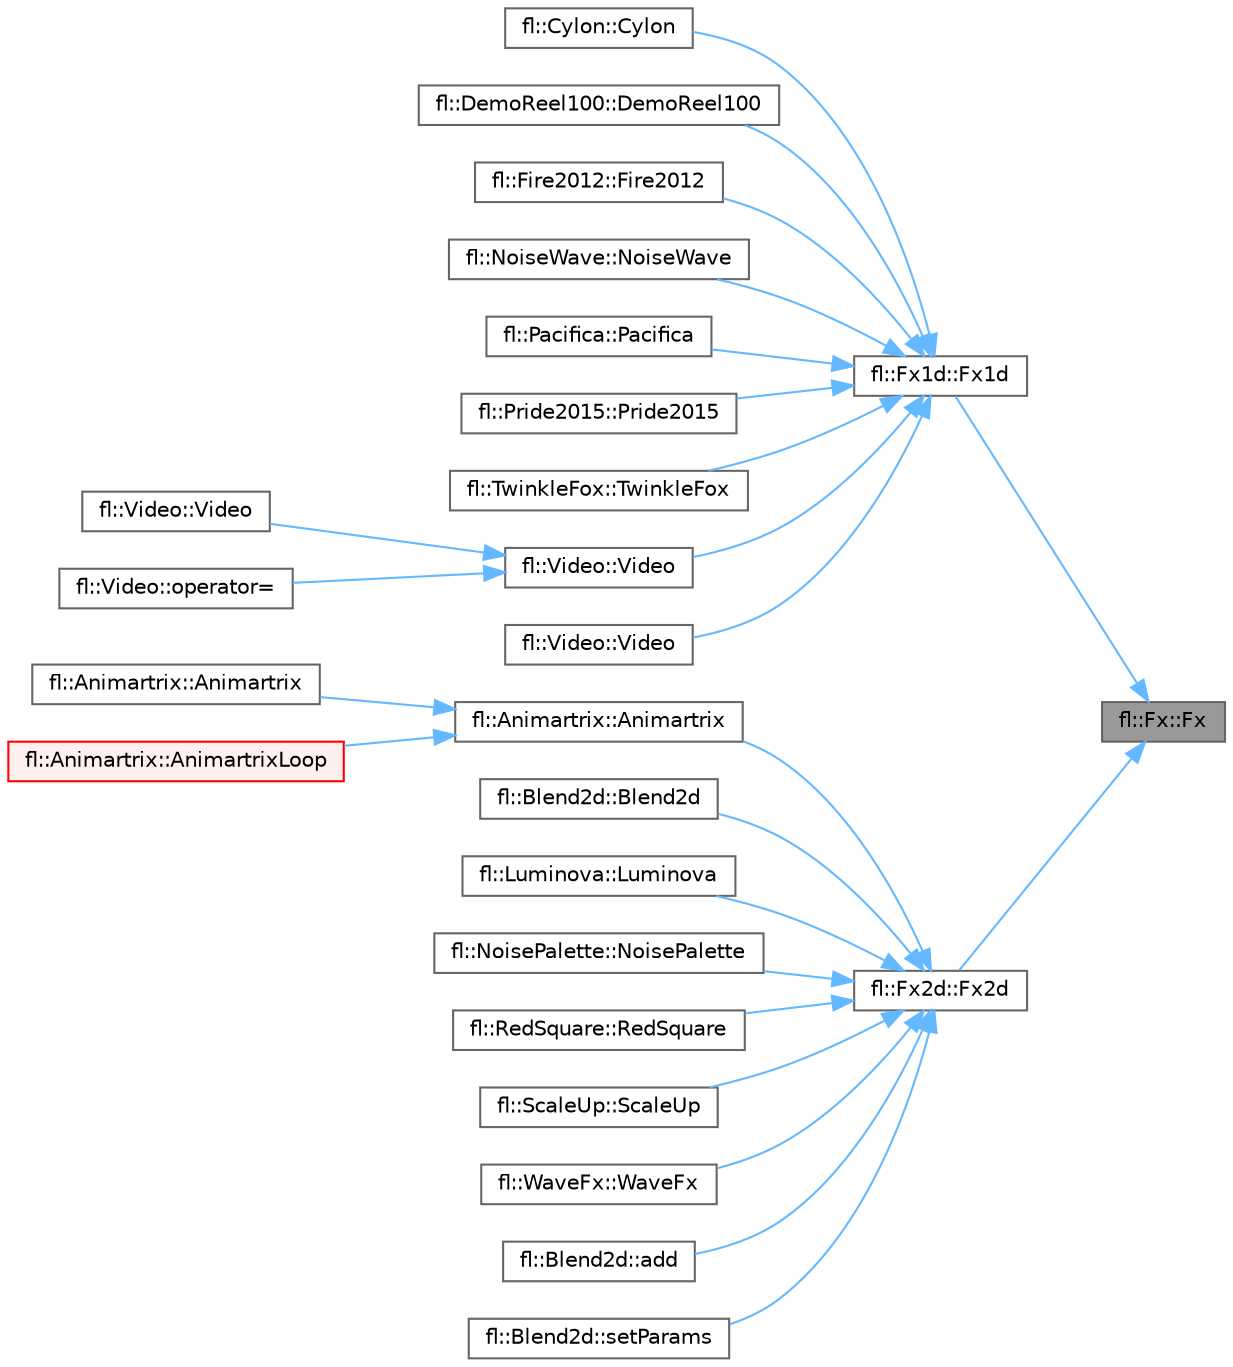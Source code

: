 digraph "fl::Fx::Fx"
{
 // INTERACTIVE_SVG=YES
 // LATEX_PDF_SIZE
  bgcolor="transparent";
  edge [fontname=Helvetica,fontsize=10,labelfontname=Helvetica,labelfontsize=10];
  node [fontname=Helvetica,fontsize=10,shape=box,height=0.2,width=0.4];
  rankdir="RL";
  Node1 [id="Node000001",label="fl::Fx::Fx",height=0.2,width=0.4,color="gray40", fillcolor="grey60", style="filled", fontcolor="black",tooltip=" "];
  Node1 -> Node2 [id="edge1_Node000001_Node000002",dir="back",color="steelblue1",style="solid",tooltip=" "];
  Node2 [id="Node000002",label="fl::Fx1d::Fx1d",height=0.2,width=0.4,color="grey40", fillcolor="white", style="filled",URL="$d4/d1c/classfl_1_1_fx1d_ab7fbbc350f5c43865846e2338b502c41.html#ab7fbbc350f5c43865846e2338b502c41",tooltip=" "];
  Node2 -> Node3 [id="edge2_Node000002_Node000003",dir="back",color="steelblue1",style="solid",tooltip=" "];
  Node3 [id="Node000003",label="fl::Cylon::Cylon",height=0.2,width=0.4,color="grey40", fillcolor="white", style="filled",URL="$dc/dd6/classfl_1_1_cylon_a47abb4edcba00b2f66498ae3b7e0bac9.html#a47abb4edcba00b2f66498ae3b7e0bac9",tooltip=" "];
  Node2 -> Node4 [id="edge3_Node000002_Node000004",dir="back",color="steelblue1",style="solid",tooltip=" "];
  Node4 [id="Node000004",label="fl::DemoReel100::DemoReel100",height=0.2,width=0.4,color="grey40", fillcolor="white", style="filled",URL="$d1/d60/classfl_1_1_demo_reel100_a52204ee48ff3ea4e5243c26a50802f2a.html#a52204ee48ff3ea4e5243c26a50802f2a",tooltip=" "];
  Node2 -> Node5 [id="edge4_Node000002_Node000005",dir="back",color="steelblue1",style="solid",tooltip=" "];
  Node5 [id="Node000005",label="fl::Fire2012::Fire2012",height=0.2,width=0.4,color="grey40", fillcolor="white", style="filled",URL="$d5/d9b/classfl_1_1_fire2012_ae1177dfd43990cfaa4eb7ffb1b9b7a5e.html#ae1177dfd43990cfaa4eb7ffb1b9b7a5e",tooltip=" "];
  Node2 -> Node6 [id="edge5_Node000002_Node000006",dir="back",color="steelblue1",style="solid",tooltip=" "];
  Node6 [id="Node000006",label="fl::NoiseWave::NoiseWave",height=0.2,width=0.4,color="grey40", fillcolor="white", style="filled",URL="$d5/d3c/classfl_1_1_noise_wave_a61c2165ace51038aafb7338b76fb672d.html#a61c2165ace51038aafb7338b76fb672d",tooltip=" "];
  Node2 -> Node7 [id="edge6_Node000002_Node000007",dir="back",color="steelblue1",style="solid",tooltip=" "];
  Node7 [id="Node000007",label="fl::Pacifica::Pacifica",height=0.2,width=0.4,color="grey40", fillcolor="white", style="filled",URL="$d2/db2/classfl_1_1_pacifica_a1cb67ac88a3d744f84ff82ba057be45c.html#a1cb67ac88a3d744f84ff82ba057be45c",tooltip=" "];
  Node2 -> Node8 [id="edge7_Node000002_Node000008",dir="back",color="steelblue1",style="solid",tooltip=" "];
  Node8 [id="Node000008",label="fl::Pride2015::Pride2015",height=0.2,width=0.4,color="grey40", fillcolor="white", style="filled",URL="$df/d11/classfl_1_1_pride2015_a2d132ed65d49974a9528488f888f4b27.html#a2d132ed65d49974a9528488f888f4b27",tooltip=" "];
  Node2 -> Node9 [id="edge8_Node000002_Node000009",dir="back",color="steelblue1",style="solid",tooltip=" "];
  Node9 [id="Node000009",label="fl::TwinkleFox::TwinkleFox",height=0.2,width=0.4,color="grey40", fillcolor="white", style="filled",URL="$de/db5/classfl_1_1_twinkle_fox_a99aa1e90fbd791186b6fc4708dabad80.html#a99aa1e90fbd791186b6fc4708dabad80",tooltip=" "];
  Node2 -> Node10 [id="edge9_Node000002_Node000010",dir="back",color="steelblue1",style="solid",tooltip=" "];
  Node10 [id="Node000010",label="fl::Video::Video",height=0.2,width=0.4,color="grey40", fillcolor="white", style="filled",URL="$d0/d4b/classfl_1_1_video_ae45eb5d3600200e3e848dc38f95db8dc.html#ae45eb5d3600200e3e848dc38f95db8dc",tooltip=" "];
  Node10 -> Node11 [id="edge10_Node000010_Node000011",dir="back",color="steelblue1",style="solid",tooltip=" "];
  Node11 [id="Node000011",label="fl::Video::Video",height=0.2,width=0.4,color="grey40", fillcolor="white", style="filled",URL="$d0/d4b/classfl_1_1_video_a4207ab0c7a5a8e9a7df579ce98846fb7.html#a4207ab0c7a5a8e9a7df579ce98846fb7",tooltip=" "];
  Node10 -> Node12 [id="edge11_Node000010_Node000012",dir="back",color="steelblue1",style="solid",tooltip=" "];
  Node12 [id="Node000012",label="fl::Video::operator=",height=0.2,width=0.4,color="grey40", fillcolor="white", style="filled",URL="$d0/d4b/classfl_1_1_video_ab89d0f4548bf53c6fea0025cda03f970.html#ab89d0f4548bf53c6fea0025cda03f970",tooltip=" "];
  Node2 -> Node13 [id="edge12_Node000002_Node000013",dir="back",color="steelblue1",style="solid",tooltip=" "];
  Node13 [id="Node000013",label="fl::Video::Video",height=0.2,width=0.4,color="grey40", fillcolor="white", style="filled",URL="$d0/d4b/classfl_1_1_video_adc8d138c469b77124a2a23e49f15567c.html#adc8d138c469b77124a2a23e49f15567c",tooltip=" "];
  Node1 -> Node14 [id="edge13_Node000001_Node000014",dir="back",color="steelblue1",style="solid",tooltip=" "];
  Node14 [id="Node000014",label="fl::Fx2d::Fx2d",height=0.2,width=0.4,color="grey40", fillcolor="white", style="filled",URL="$d7/d3e/classfl_1_1_fx2d_a98879bee7a7a97ceb2cc34ea2eefc7fe.html#a98879bee7a7a97ceb2cc34ea2eefc7fe",tooltip=" "];
  Node14 -> Node15 [id="edge14_Node000014_Node000015",dir="back",color="steelblue1",style="solid",tooltip=" "];
  Node15 [id="Node000015",label="fl::Animartrix::Animartrix",height=0.2,width=0.4,color="grey40", fillcolor="white", style="filled",URL="$d8/df5/classfl_1_1_animartrix_a8ba7b7c451c37ad1ae58a135b2486657.html#a8ba7b7c451c37ad1ae58a135b2486657",tooltip=" "];
  Node15 -> Node16 [id="edge15_Node000015_Node000016",dir="back",color="steelblue1",style="solid",tooltip=" "];
  Node16 [id="Node000016",label="fl::Animartrix::Animartrix",height=0.2,width=0.4,color="grey40", fillcolor="white", style="filled",URL="$d8/df5/classfl_1_1_animartrix_a0367c7d86dc3d18aec76957a073edb8c.html#a0367c7d86dc3d18aec76957a073edb8c",tooltip=" "];
  Node15 -> Node17 [id="edge16_Node000015_Node000017",dir="back",color="steelblue1",style="solid",tooltip=" "];
  Node17 [id="Node000017",label="fl::Animartrix::AnimartrixLoop",height=0.2,width=0.4,color="red", fillcolor="#FFF0F0", style="filled",URL="$d8/df5/classfl_1_1_animartrix_a3ff6faa76b9c2bd63e399f1f9d390d4e.html#a3ff6faa76b9c2bd63e399f1f9d390d4e",tooltip=" "];
  Node14 -> Node19 [id="edge17_Node000014_Node000019",dir="back",color="steelblue1",style="solid",tooltip=" "];
  Node19 [id="Node000019",label="fl::Blend2d::Blend2d",height=0.2,width=0.4,color="grey40", fillcolor="white", style="filled",URL="$dc/d2b/classfl_1_1_blend2d_a46d2a049e57d4d91790eb93371972702.html#a46d2a049e57d4d91790eb93371972702",tooltip=" "];
  Node14 -> Node20 [id="edge18_Node000014_Node000020",dir="back",color="steelblue1",style="solid",tooltip=" "];
  Node20 [id="Node000020",label="fl::Luminova::Luminova",height=0.2,width=0.4,color="grey40", fillcolor="white", style="filled",URL="$d4/df2/classfl_1_1_luminova_a5dcd3944fec8382bae2f41921495f6ca.html#a5dcd3944fec8382bae2f41921495f6ca",tooltip=" "];
  Node14 -> Node21 [id="edge19_Node000014_Node000021",dir="back",color="steelblue1",style="solid",tooltip=" "];
  Node21 [id="Node000021",label="fl::NoisePalette::NoisePalette",height=0.2,width=0.4,color="grey40", fillcolor="white", style="filled",URL="$d9/d41/classfl_1_1_noise_palette_ace0d9f2e7767ae3fb89dc47434024244.html#ace0d9f2e7767ae3fb89dc47434024244",tooltip=" "];
  Node14 -> Node22 [id="edge20_Node000014_Node000022",dir="back",color="steelblue1",style="solid",tooltip=" "];
  Node22 [id="Node000022",label="fl::RedSquare::RedSquare",height=0.2,width=0.4,color="grey40", fillcolor="white", style="filled",URL="$d0/d3e/classfl_1_1_red_square_a28c5b0aa9c2bba25daf125e7ba3322b3.html#a28c5b0aa9c2bba25daf125e7ba3322b3",tooltip=" "];
  Node14 -> Node23 [id="edge21_Node000014_Node000023",dir="back",color="steelblue1",style="solid",tooltip=" "];
  Node23 [id="Node000023",label="fl::ScaleUp::ScaleUp",height=0.2,width=0.4,color="grey40", fillcolor="white", style="filled",URL="$d5/d79/classfl_1_1_scale_up_a480a45f04c956116dad175f978daebc5.html#a480a45f04c956116dad175f978daebc5",tooltip=" "];
  Node14 -> Node24 [id="edge22_Node000014_Node000024",dir="back",color="steelblue1",style="solid",tooltip=" "];
  Node24 [id="Node000024",label="fl::WaveFx::WaveFx",height=0.2,width=0.4,color="grey40", fillcolor="white", style="filled",URL="$d6/d5f/classfl_1_1_wave_fx_a6cee8ec0838deb4d3842f47e672b9395.html#a6cee8ec0838deb4d3842f47e672b9395",tooltip=" "];
  Node14 -> Node25 [id="edge23_Node000014_Node000025",dir="back",color="steelblue1",style="solid",tooltip=" "];
  Node25 [id="Node000025",label="fl::Blend2d::add",height=0.2,width=0.4,color="grey40", fillcolor="white", style="filled",URL="$dc/d2b/classfl_1_1_blend2d_aa6b753d9f7a72e49bb11b0e25a6a2948.html#aa6b753d9f7a72e49bb11b0e25a6a2948",tooltip=" "];
  Node14 -> Node26 [id="edge24_Node000014_Node000026",dir="back",color="steelblue1",style="solid",tooltip=" "];
  Node26 [id="Node000026",label="fl::Blend2d::setParams",height=0.2,width=0.4,color="grey40", fillcolor="white", style="filled",URL="$dc/d2b/classfl_1_1_blend2d_aad17ffdf04279a43a6f3825c910ccb13.html#aad17ffdf04279a43a6f3825c910ccb13",tooltip=" "];
}
